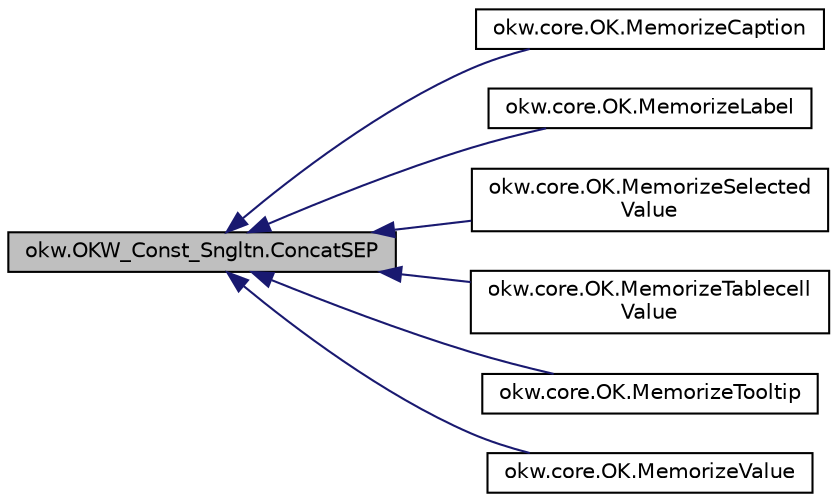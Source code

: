 digraph "okw.OKW_Const_Sngltn.ConcatSEP"
{
 // INTERACTIVE_SVG=YES
  edge [fontname="Helvetica",fontsize="10",labelfontname="Helvetica",labelfontsize="10"];
  node [fontname="Helvetica",fontsize="10",shape=record];
  rankdir="LR";
  Node89 [label="okw.OKW_Const_Sngltn.ConcatSEP",height=0.2,width=0.4,color="black", fillcolor="grey75", style="filled", fontcolor="black"];
  Node89 -> Node90 [dir="back",color="midnightblue",fontsize="10",style="solid",fontname="Helvetica"];
  Node90 [label="okw.core.OK.MemorizeCaption",height=0.2,width=0.4,color="black", fillcolor="white", style="filled",URL="$classokw_1_1core_1_1_o_k.html#ac2a9670eced42eb1621f02ce9846efd6",tooltip="Keine Beschreibung zu \"MemorizeCaption\" verfügbar. "];
  Node89 -> Node91 [dir="back",color="midnightblue",fontsize="10",style="solid",fontname="Helvetica"];
  Node91 [label="okw.core.OK.MemorizeLabel",height=0.2,width=0.4,color="black", fillcolor="white", style="filled",URL="$classokw_1_1core_1_1_o_k.html#abf2d3b0ea27ab824c3392235e9762d2c",tooltip="Keine Beschreibung zu \"MemorizeLabel\" verfügbar. "];
  Node89 -> Node92 [dir="back",color="midnightblue",fontsize="10",style="solid",fontname="Helvetica"];
  Node92 [label="okw.core.OK.MemorizeSelected\lValue",height=0.2,width=0.4,color="black", fillcolor="white", style="filled",URL="$classokw_1_1core_1_1_o_k.html#a31a33ee47ccd711eef129564c0cc171d",tooltip="Keine Beschreibung zu \"MemorizeSelectedValue\" verfügbar. "];
  Node89 -> Node93 [dir="back",color="midnightblue",fontsize="10",style="solid",fontname="Helvetica"];
  Node93 [label="okw.core.OK.MemorizeTablecell\lValue",height=0.2,width=0.4,color="black", fillcolor="white", style="filled",URL="$classokw_1_1core_1_1_o_k.html#abb2a76e85290552da0391746609d9303",tooltip="Merkt sich den Wert der gegebenen Zelle in der Tabelle. throws Exception "];
  Node89 -> Node94 [dir="back",color="midnightblue",fontsize="10",style="solid",fontname="Helvetica"];
  Node94 [label="okw.core.OK.MemorizeTooltip",height=0.2,width=0.4,color="black", fillcolor="white", style="filled",URL="$classokw_1_1core_1_1_o_k.html#a7ec0d0c4a0f507cb107c2d3cbec2c4af",tooltip="Dokumentiert den Tooltip-Text (Kurzinformation) des gegebenen Objekts. "];
  Node89 -> Node95 [dir="back",color="midnightblue",fontsize="10",style="solid",fontname="Helvetica"];
  Node95 [label="okw.core.OK.MemorizeValue",height=0.2,width=0.4,color="black", fillcolor="white", style="filled",URL="$classokw_1_1core_1_1_o_k.html#aff28467a54fa4cacaf859a83a0f6c552",tooltip="Merkt sich den Standartwert eines Objekts. "];
}
